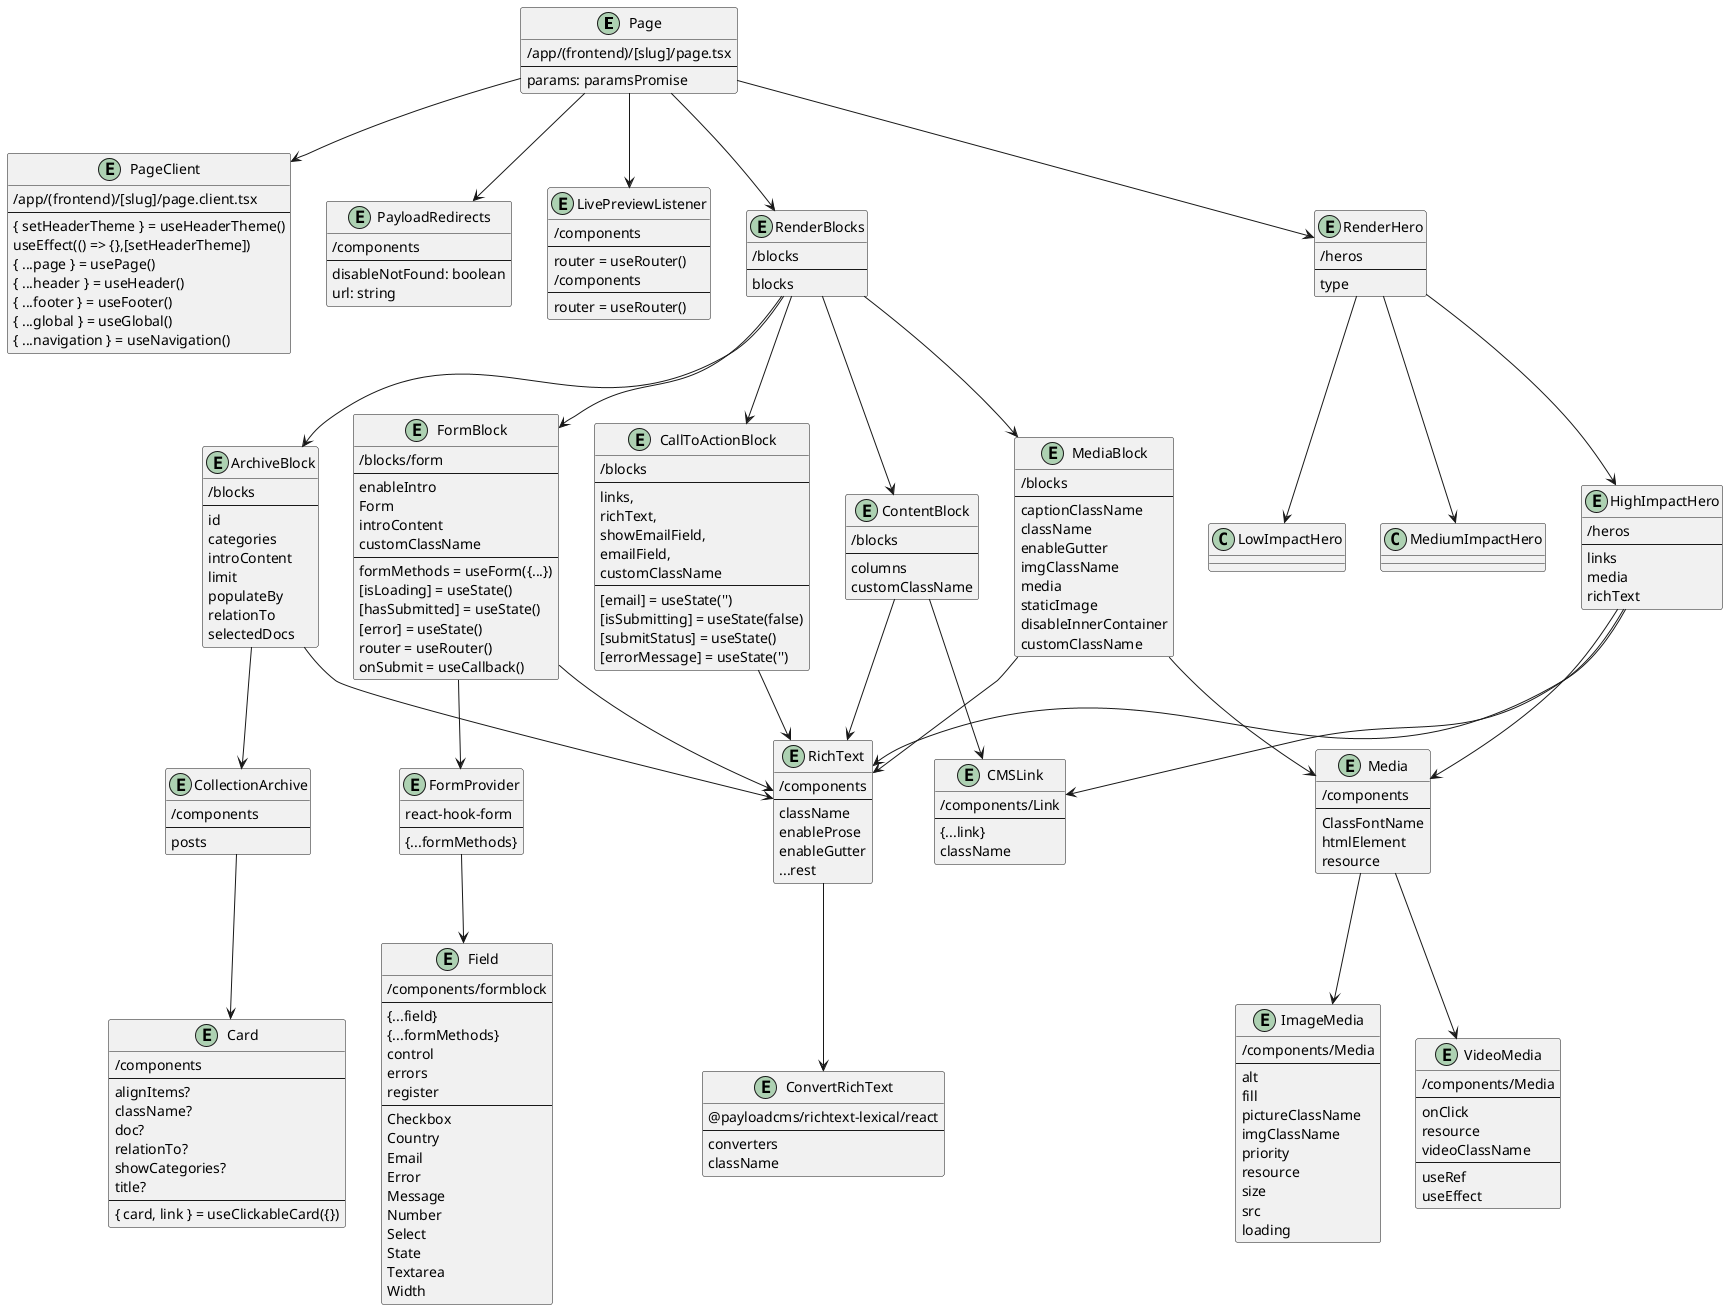 @startuml homepage
entity Page {
  /app/(frontend)/[slug]/page.tsx
  --
  params: paramsPromise
}
entity PageClient {
  /app/(frontend)/[slug]/page.client.tsx
  --
  { setHeaderTheme } = useHeaderTheme()
  useEffect(() => {},[setHeaderTheme])
  { ...page } = usePage()
  { ...header } = useHeader()
  { ...footer } = useFooter()
  { ...global } = useGlobal()
  { ...navigation } = useNavigation()
}
entity PayloadRedirects {
  /components 
  --
  disableNotFound: boolean
  url: string
}
entity LivePreviewListener {
  /components
  --
  router = useRouter()
}
entity LivePreviewListener {
  /components
  --
  router = useRouter()
}
entity RenderHero {
  /heros 
  --
  type
}
entity HighImpactHero {
  /heros
  --
  links
  media
  richText
}

entity Media {
  /components 
  --
  ClassFontName
  htmlElement
  resource
}
entity ImageMedia {
  /components/Media
  --
  alt
  fill
  pictureClassName
  imgClassName
  priority
  resource
  size
  src
  loading
}
entity VideoMedia {
  /components/Media
  --
  onClick
  resource
  videoClassName
  --
  useRef
  useEffect
}
entity RenderBlocks {
  /blocks
  --
  blocks
}
entity ArchiveBlock {
  /blocks 
  --
  id
  categories
  introContent
  limit
  populateBy
  relationTo
  selectedDocs
}
entity CMSLink {
  /components/Link
  --
  {...link}
  className
}
entity RichText {
  /components 
  --
  className
  enableProse
  enableGutter
  ...rest
}
entity ConvertRichText {
  @payloadcms/richtext-lexical/react
  --
  converters
  className
}
entity CollectionArchive {
  /components 
  --
  posts
}
entity Card {
  /components 
  --
  alignItems?
  className?
  doc?
  relationTo?
  showCategories?
  title?
  --
  { card, link } = useClickableCard({})
}
entity ContentBlock {
  /blocks
  --
  columns
  customClassName
}
entity CallToActionBlock {
  /blocks
  --
  links,
  richText,
  showEmailField,
  emailField,
  customClassName
  --
  [email] = useState('')
  [isSubmitting] = useState(false)
  [submitStatus] = useState()
  [errorMessage] = useState('')
}
entity FormBlock {
  /blocks/form
  --
  enableIntro
  Form
  introContent
  customClassName
  --
  formMethods = useForm({...})
  [isLoading] = useState()
  [hasSubmitted] = useState()
  [error] = useState()
  router = useRouter()
  onSubmit = useCallback()
}
entity MediaBlock {
  /blocks
  --
  captionClassName
  className
  enableGutter
  imgClassName
  media
  staticImage
  disableInnerContainer
  customClassName
}
entity FormProvider {
  react-hook-form
  --
  {...formMethods}
}
entity Field {
  /components/formblock
  --
  {...field}
  {...formMethods}
  control
  errors
  register
  --
  Checkbox 
  Country
  Email
  Error 
  Message 
  Number
  Select 
  State 
  Textarea
  Width
}


Page --> PageClient
Page --> PayloadRedirects
Page --> LivePreviewListener
Page --> RenderHero

RenderHero --> HighImpactHero
RenderHero --> LowImpactHero
RenderHero --> MediumImpactHero
HighImpactHero --> CMSLink
HighImpactHero --> Media
Media --> VideoMedia
Media --> ImageMedia
HighImpactHero --> RichText
RichText --> ConvertRichText
Page --> RenderBlocks
RenderBlocks --> ArchiveBlock
RenderBlocks --> ContentBlock
RenderBlocks --> CallToActionBlock
RenderBlocks --> FormBlock
RenderBlocks --> MediaBlock
ArchiveBlock --> RichText
ArchiveBlock --> CollectionArchive
CollectionArchive --> Card
ContentBlock --> RichText
ContentBlock --> CMSLink
MediaBlock --> Media
MediaBlock --> RichText
FormBlock --> RichText
FormBlock -->FormProvider
FormProvider --> Field
CallToActionBlock --> RichText





@enduml